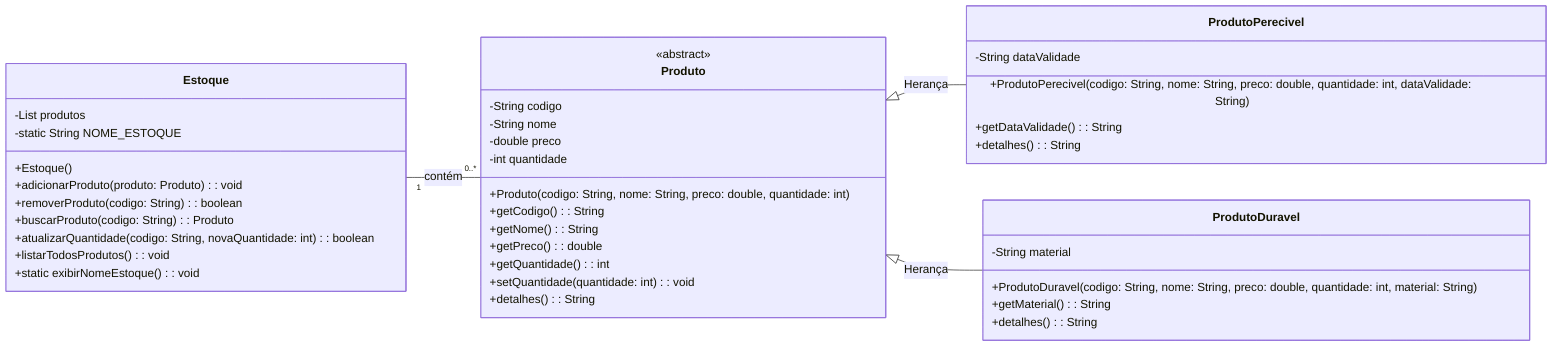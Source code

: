 classDiagram
    direction LR

    class Produto {
        <<abstract>>
        -String codigo
        -String nome
        -double preco
        -int quantidade
        +Produto(codigo: String, nome: String, preco: double, quantidade: int)
        +getCodigo(): String
        +getNome(): String
        +getPreco(): double
        +getQuantidade(): int
        +setQuantidade(quantidade: int): void
        +detalhes(): String
    }

    class ProdutoPerecivel {
        -String dataValidade
        +ProdutoPerecivel(codigo: String, nome: String, preco: double, quantidade: int, dataValidade: String)
        +getDataValidade(): String
        +detalhes(): String
    }

    class ProdutoDuravel {
        -String material
        +ProdutoDuravel(codigo: String, nome: String, preco: double, quantidade: int, material: String)
        +getMaterial(): String
        +detalhes(): String
    }

    class Estoque {
        -List<Produto> produtos
        -static String NOME_ESTOQUE
        +Estoque()
        +adicionarProduto(produto: Produto): void
        +removerProduto(codigo: String): boolean
        +buscarProduto(codigo: String): Produto
        +atualizarQuantidade(codigo: String, novaQuantidade: int): boolean
        +listarTodosProdutos(): void
        +static exibirNomeEstoque(): void
    }

    Produto <|-- ProdutoPerecivel : Herança
    Produto <|-- ProdutoDuravel : Herança
    Estoque "1" -- "0..*" Produto : contém